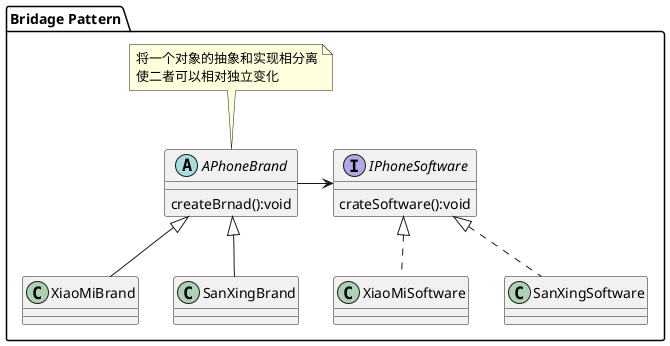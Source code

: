 @startuml
package "Bridage Pattern"{
    abstract class APhoneBrand{
        createBrnad():void
    }
    note top:将一个对象的抽象和实现相分离\n使二者可以相对独立变化
    interface IPhoneSoftware {
        crateSoftware():void
    }
    APhoneBrand ->IPhoneSoftware
    class XiaoMiBrand extends APhoneBrand
    class XiaoMiSoftware implements IPhoneSoftware
    class SanXingBrand extends APhoneBrand
    class SanXingSoftware implements IPhoneSoftware


}
@enduml